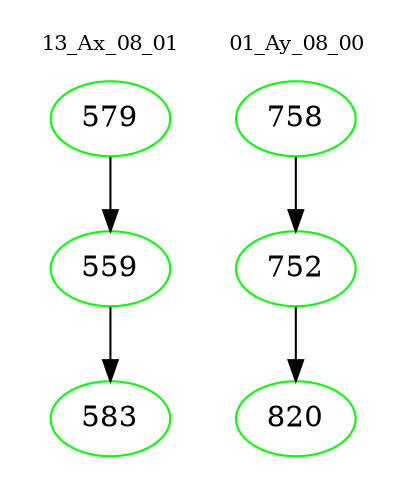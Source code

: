 digraph{
subgraph cluster_0 {
color = white
label = "13_Ax_08_01";
fontsize=10;
T0_579 [label="579", color="green"]
T0_579 -> T0_559 [color="black"]
T0_559 [label="559", color="green"]
T0_559 -> T0_583 [color="black"]
T0_583 [label="583", color="green"]
}
subgraph cluster_1 {
color = white
label = "01_Ay_08_00";
fontsize=10;
T1_758 [label="758", color="green"]
T1_758 -> T1_752 [color="black"]
T1_752 [label="752", color="green"]
T1_752 -> T1_820 [color="black"]
T1_820 [label="820", color="green"]
}
}
